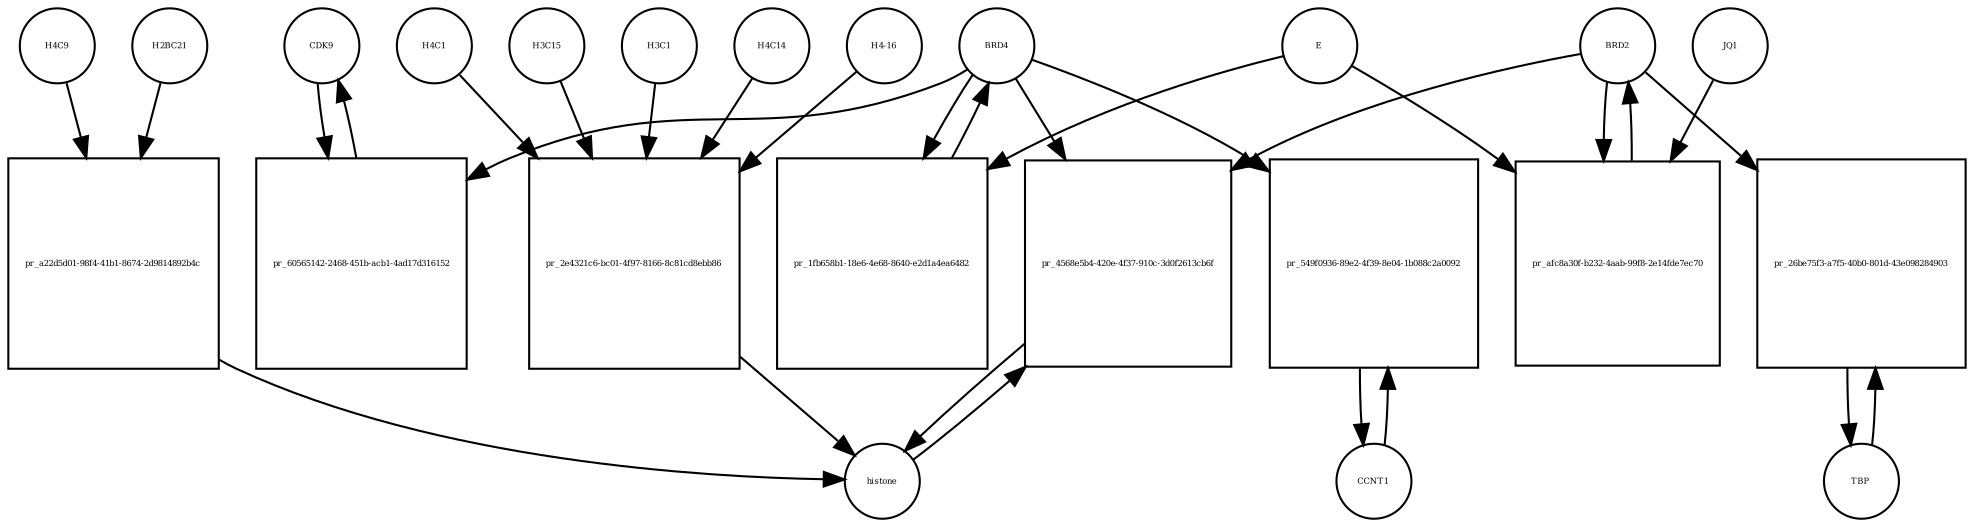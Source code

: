 strict digraph  {
CDK9 [annotation="", bipartite=0, cls=macromolecule, fontsize=4, label=CDK9, shape=circle];
"pr_60565142-2468-451b-acb1-4ad17d316152" [annotation="", bipartite=1, cls=process, fontsize=4, label="pr_60565142-2468-451b-acb1-4ad17d316152", shape=square];
BRD4 [annotation="", bipartite=0, cls=macromolecule, fontsize=4, label=BRD4, shape=circle];
CCNT1 [annotation="", bipartite=0, cls=macromolecule, fontsize=4, label=CCNT1, shape=circle];
"pr_549f0936-89e2-4f39-8e04-1b088c2a0092" [annotation="", bipartite=1, cls=process, fontsize=4, label="pr_549f0936-89e2-4f39-8e04-1b088c2a0092", shape=square];
histone [annotation="", bipartite=0, cls=complex, fontsize=4, label=histone, shape=circle];
"pr_4568e5b4-420e-4f37-910c-3d0f2613cb6f" [annotation="", bipartite=1, cls=process, fontsize=4, label="pr_4568e5b4-420e-4f37-910c-3d0f2613cb6f", shape=square];
BRD2 [annotation="", bipartite=0, cls=macromolecule, fontsize=4, label=BRD2, shape=circle];
"pr_1fb658b1-18e6-4e68-8640-e2d1a4ea6482" [annotation="", bipartite=1, cls=process, fontsize=4, label="pr_1fb658b1-18e6-4e68-8640-e2d1a4ea6482", shape=square];
E [annotation=urn_miriam_ncbiprotein_BCD58755, bipartite=0, cls=macromolecule, fontsize=4, label=E, shape=circle];
H4C14 [annotation="", bipartite=0, cls=macromolecule, fontsize=4, label=H4C14, shape=circle];
"pr_2e4321c6-bc01-4f97-8166-8c81cd8ebb86" [annotation="", bipartite=1, cls=process, fontsize=4, label="pr_2e4321c6-bc01-4f97-8166-8c81cd8ebb86", shape=square];
"H4-16" [annotation="", bipartite=0, cls=macromolecule, fontsize=4, label="H4-16", shape=circle];
H4C1 [annotation="", bipartite=0, cls=macromolecule, fontsize=4, label=H4C1, shape=circle];
H3C15 [annotation="", bipartite=0, cls=macromolecule, fontsize=4, label=H3C15, shape=circle];
H3C1 [annotation="", bipartite=0, cls=macromolecule, fontsize=4, label=H3C1, shape=circle];
"pr_afc8a30f-b232-4aab-99f8-2e14fde7ec70" [annotation="", bipartite=1, cls=process, fontsize=4, label="pr_afc8a30f-b232-4aab-99f8-2e14fde7ec70", shape=square];
JQ1 [annotation="", bipartite=0, cls=macromolecule, fontsize=4, label=JQ1, shape=circle];
TBP [annotation="", bipartite=0, cls=macromolecule, fontsize=4, label=TBP, shape=circle];
"pr_26be75f3-a7f5-40b0-801d-43e098284903" [annotation="", bipartite=1, cls=process, fontsize=4, label="pr_26be75f3-a7f5-40b0-801d-43e098284903", shape=square];
H4C9 [annotation="", bipartite=0, cls=macromolecule, fontsize=4, label=H4C9, shape=circle];
"pr_a22d5d01-98f4-41b1-8674-2d9814892b4c" [annotation="", bipartite=1, cls=process, fontsize=4, label="pr_a22d5d01-98f4-41b1-8674-2d9814892b4c", shape=square];
H2BC21 [annotation="", bipartite=0, cls=macromolecule, fontsize=4, label=H2BC21, shape=circle];
CDK9 -> "pr_60565142-2468-451b-acb1-4ad17d316152"  [annotation="", interaction_type=consumption];
"pr_60565142-2468-451b-acb1-4ad17d316152" -> CDK9  [annotation="", interaction_type=production];
BRD4 -> "pr_60565142-2468-451b-acb1-4ad17d316152"  [annotation=urn_miriam_taxonomy_10090, interaction_type=catalysis];
BRD4 -> "pr_549f0936-89e2-4f39-8e04-1b088c2a0092"  [annotation="", interaction_type=catalysis];
BRD4 -> "pr_4568e5b4-420e-4f37-910c-3d0f2613cb6f"  [annotation="urn_miriam_doi_10.1038%2Fnsmb.3228.|urn_miriam_doi_10.1016%2Fj.molcel.2008.01.018", interaction_type=catalysis];
BRD4 -> "pr_1fb658b1-18e6-4e68-8640-e2d1a4ea6482"  [annotation="", interaction_type=consumption];
CCNT1 -> "pr_549f0936-89e2-4f39-8e04-1b088c2a0092"  [annotation="", interaction_type=consumption];
"pr_549f0936-89e2-4f39-8e04-1b088c2a0092" -> CCNT1  [annotation="", interaction_type=production];
histone -> "pr_4568e5b4-420e-4f37-910c-3d0f2613cb6f"  [annotation="", interaction_type=consumption];
"pr_4568e5b4-420e-4f37-910c-3d0f2613cb6f" -> histone  [annotation="", interaction_type=production];
BRD2 -> "pr_4568e5b4-420e-4f37-910c-3d0f2613cb6f"  [annotation="urn_miriam_doi_10.1038%2Fnsmb.3228.|urn_miriam_doi_10.1016%2Fj.molcel.2008.01.018", interaction_type=catalysis];
BRD2 -> "pr_afc8a30f-b232-4aab-99f8-2e14fde7ec70"  [annotation="", interaction_type=consumption];
BRD2 -> "pr_26be75f3-a7f5-40b0-801d-43e098284903"  [annotation="urn_miriam_doi_10.1007%2Fs11010-006-9223-6", interaction_type=catalysis];
"pr_1fb658b1-18e6-4e68-8640-e2d1a4ea6482" -> BRD4  [annotation="", interaction_type=production];
E -> "pr_1fb658b1-18e6-4e68-8640-e2d1a4ea6482"  [annotation="urn_miriam_doi_10.1038%2Fs41586-020-2286-9", interaction_type=inhibition];
E -> "pr_afc8a30f-b232-4aab-99f8-2e14fde7ec70"  [annotation="urn_miriam_doi_10.1038%2Fs41586-020-2286-9|urn_miriam_doi_10.1080%2F15592294.2018.1469891", interaction_type=inhibition];
H4C14 -> "pr_2e4321c6-bc01-4f97-8166-8c81cd8ebb86"  [annotation="", interaction_type=consumption];
"pr_2e4321c6-bc01-4f97-8166-8c81cd8ebb86" -> histone  [annotation="", interaction_type=production];
"H4-16" -> "pr_2e4321c6-bc01-4f97-8166-8c81cd8ebb86"  [annotation="", interaction_type=consumption];
H4C1 -> "pr_2e4321c6-bc01-4f97-8166-8c81cd8ebb86"  [annotation="", interaction_type=consumption];
H3C15 -> "pr_2e4321c6-bc01-4f97-8166-8c81cd8ebb86"  [annotation="", interaction_type=consumption];
H3C1 -> "pr_2e4321c6-bc01-4f97-8166-8c81cd8ebb86"  [annotation="", interaction_type=consumption];
"pr_afc8a30f-b232-4aab-99f8-2e14fde7ec70" -> BRD2  [annotation="", interaction_type=production];
JQ1 -> "pr_afc8a30f-b232-4aab-99f8-2e14fde7ec70"  [annotation="urn_miriam_doi_10.1038%2Fs41586-020-2286-9|urn_miriam_doi_10.1080%2F15592294.2018.1469891", interaction_type=inhibition];
TBP -> "pr_26be75f3-a7f5-40b0-801d-43e098284903"  [annotation="", interaction_type=consumption];
"pr_26be75f3-a7f5-40b0-801d-43e098284903" -> TBP  [annotation="", interaction_type=production];
H4C9 -> "pr_a22d5d01-98f4-41b1-8674-2d9814892b4c"  [annotation="", interaction_type=consumption];
"pr_a22d5d01-98f4-41b1-8674-2d9814892b4c" -> histone  [annotation="", interaction_type=production];
H2BC21 -> "pr_a22d5d01-98f4-41b1-8674-2d9814892b4c"  [annotation="", interaction_type=consumption];
}
